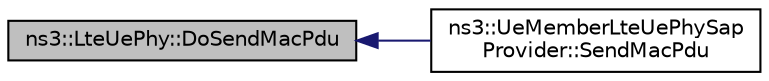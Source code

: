 digraph "ns3::LteUePhy::DoSendMacPdu"
{
  edge [fontname="Helvetica",fontsize="10",labelfontname="Helvetica",labelfontsize="10"];
  node [fontname="Helvetica",fontsize="10",shape=record];
  rankdir="LR";
  Node1 [label="ns3::LteUePhy::DoSendMacPdu",height=0.2,width=0.4,color="black", fillcolor="grey75", style="filled", fontcolor="black"];
  Node1 -> Node2 [dir="back",color="midnightblue",fontsize="10",style="solid"];
  Node2 [label="ns3::UeMemberLteUePhySap\lProvider::SendMacPdu",height=0.2,width=0.4,color="black", fillcolor="white", style="filled",URL="$d3/d08/classns3_1_1UeMemberLteUePhySapProvider.html#a864aa6272a6f5142beaaa5c7e2d59d76",tooltip="Send the MAC PDU to the channel. "];
}
